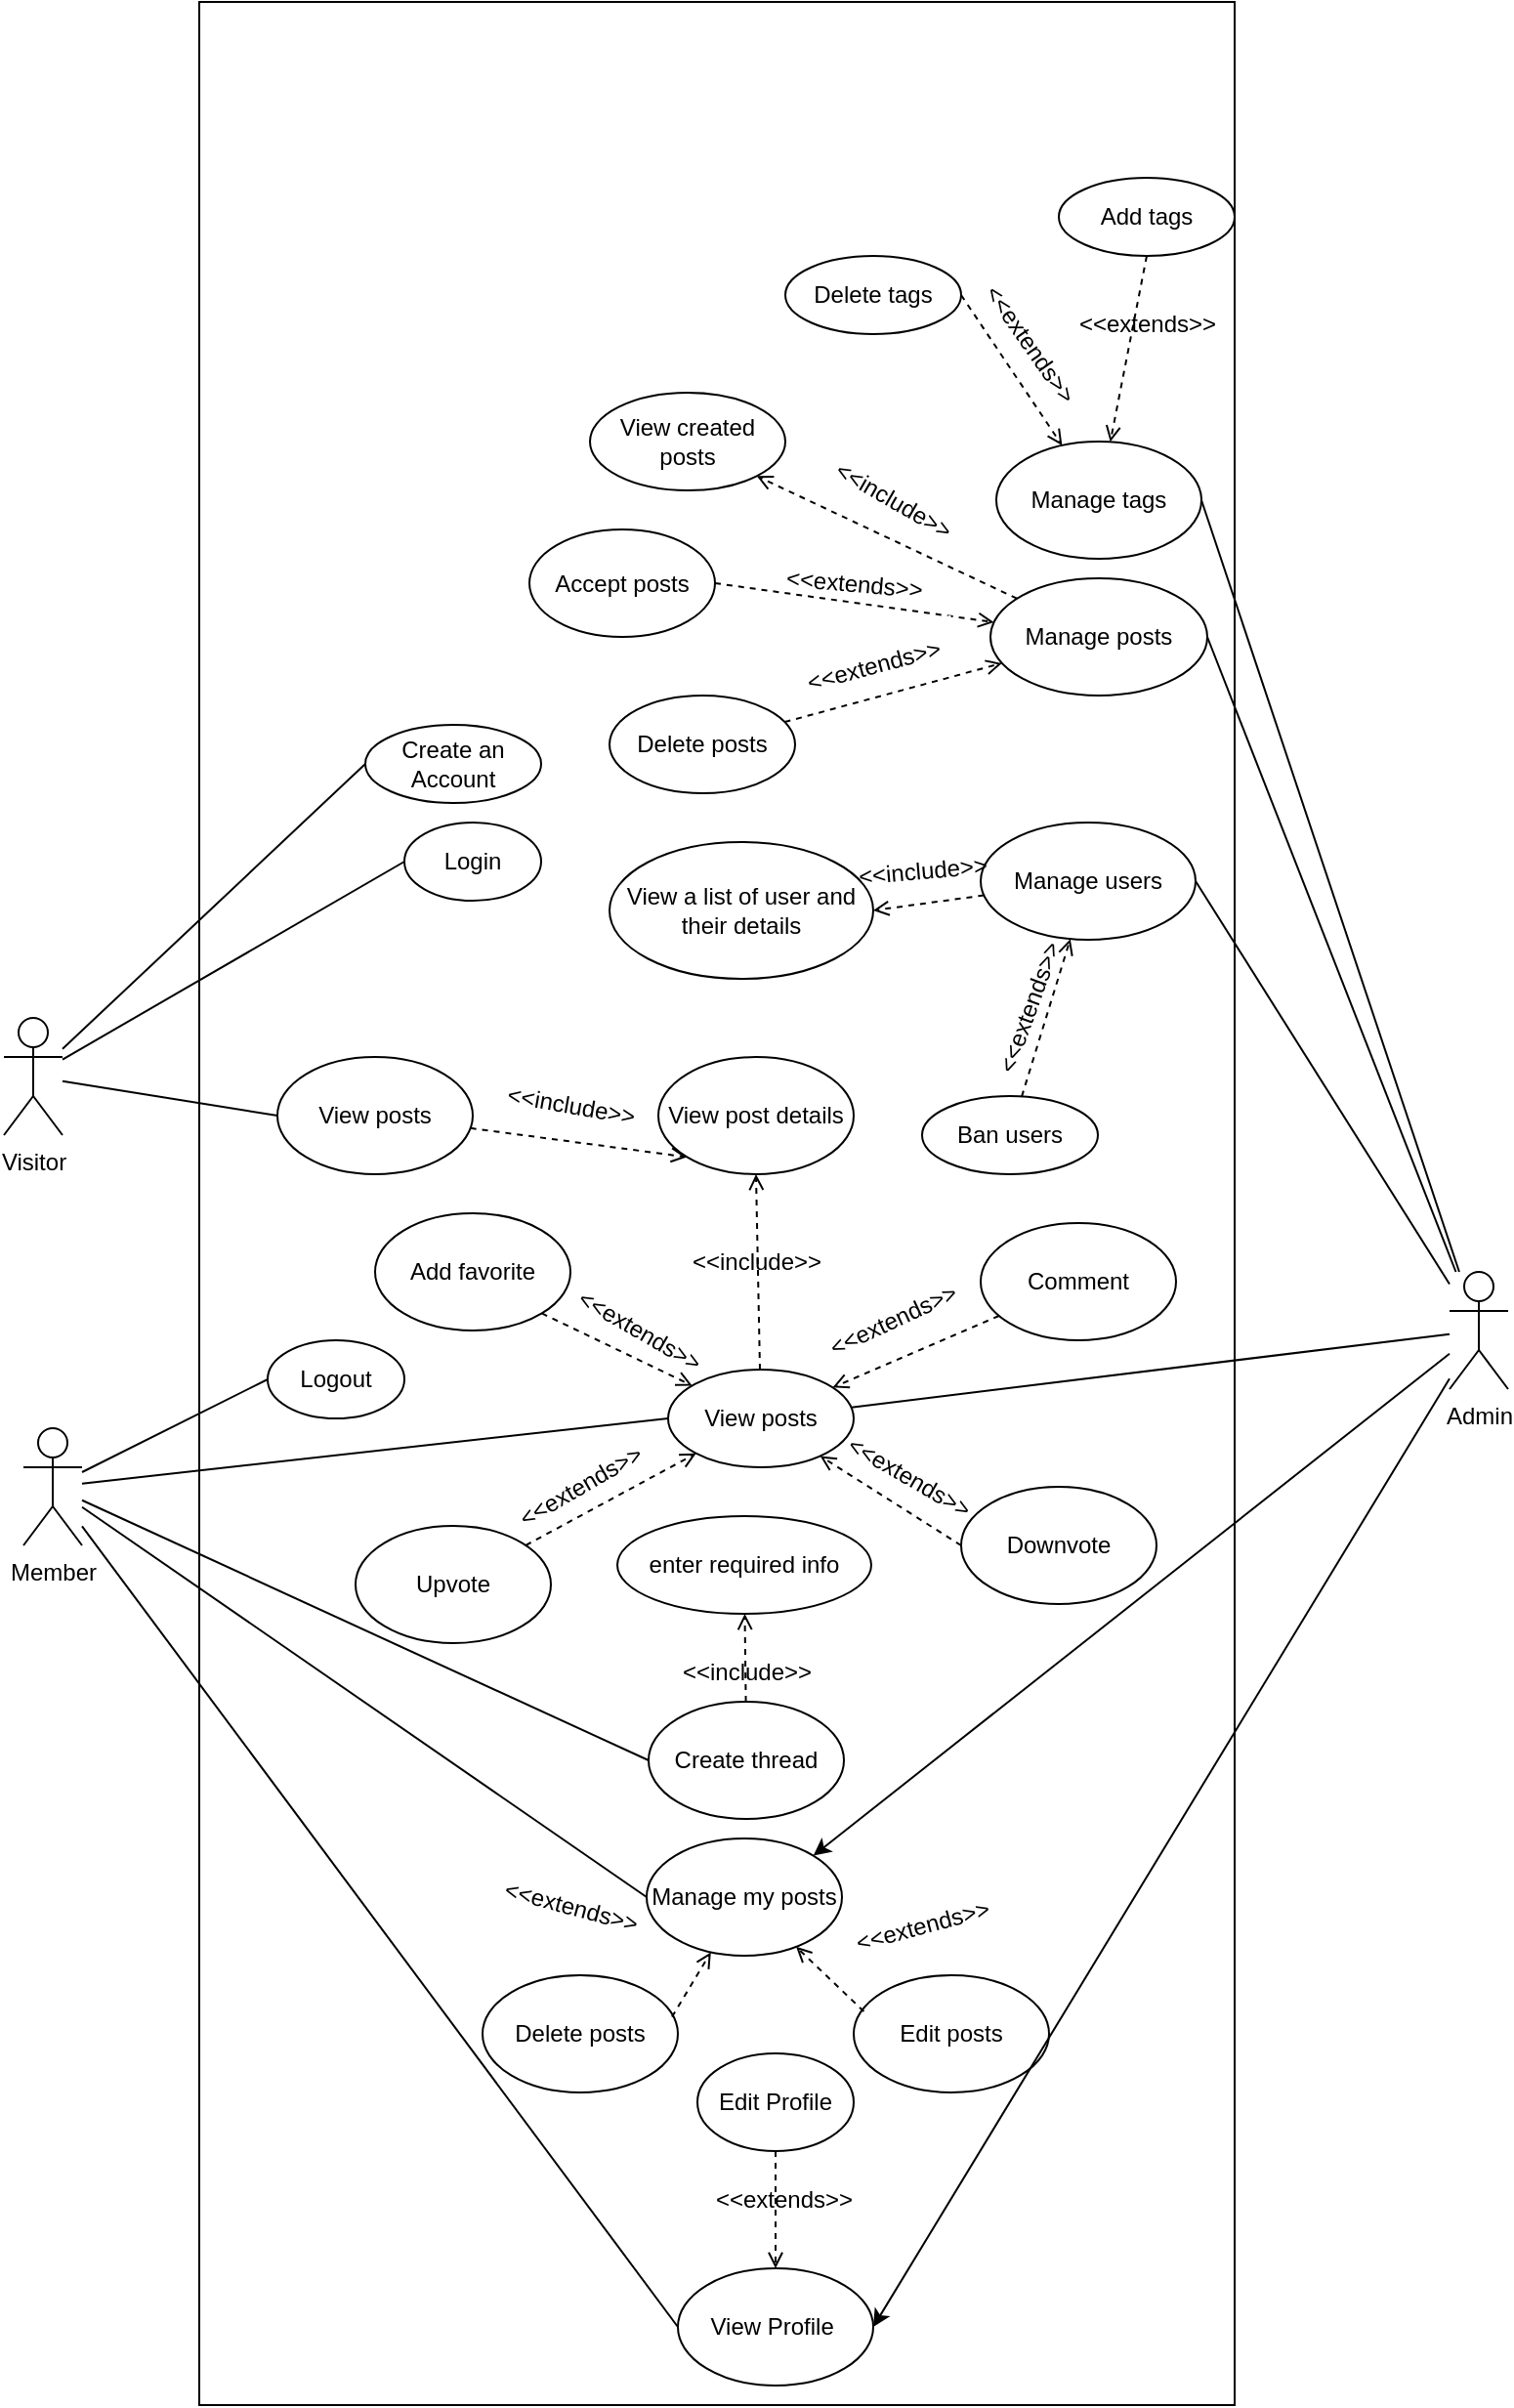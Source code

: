 <mxfile version="24.8.0">
  <diagram name="Trang-1" id="h1iMuyx2vo7tg9_zRuOv">
    <mxGraphModel dx="1655" dy="2060" grid="1" gridSize="10" guides="1" tooltips="1" connect="1" arrows="1" fold="1" page="1" pageScale="1" pageWidth="827" pageHeight="1169" math="0" shadow="0">
      <root>
        <mxCell id="0" />
        <mxCell id="1" parent="0" />
        <mxCell id="LnjJ8S02E94sQUpCKak5-77" value="" style="rounded=0;whiteSpace=wrap;html=1;movable=1;resizable=1;rotatable=1;deletable=1;editable=1;locked=0;connectable=1;" parent="1" vertex="1">
          <mxGeometry x="150" y="-100" width="530" height="1230" as="geometry" />
        </mxCell>
        <mxCell id="LnjJ8S02E94sQUpCKak5-37" style="rounded=0;orthogonalLoop=1;jettySize=auto;html=1;entryX=0;entryY=0.5;entryDx=0;entryDy=0;endArrow=none;endFill=0;" parent="1" source="LnjJ8S02E94sQUpCKak5-1" target="LnjJ8S02E94sQUpCKak5-3" edge="1">
          <mxGeometry relative="1" as="geometry" />
        </mxCell>
        <mxCell id="LnjJ8S02E94sQUpCKak5-38" style="rounded=0;orthogonalLoop=1;jettySize=auto;html=1;entryX=0;entryY=0.5;entryDx=0;entryDy=0;endArrow=none;endFill=0;" parent="1" source="LnjJ8S02E94sQUpCKak5-1" target="LnjJ8S02E94sQUpCKak5-4" edge="1">
          <mxGeometry relative="1" as="geometry" />
        </mxCell>
        <mxCell id="LnjJ8S02E94sQUpCKak5-39" style="rounded=0;orthogonalLoop=1;jettySize=auto;html=1;entryX=0;entryY=0.5;entryDx=0;entryDy=0;endArrow=none;endFill=0;" parent="1" source="LnjJ8S02E94sQUpCKak5-1" target="LnjJ8S02E94sQUpCKak5-2" edge="1">
          <mxGeometry relative="1" as="geometry" />
        </mxCell>
        <mxCell id="LnjJ8S02E94sQUpCKak5-1" value="Visitor" style="shape=umlActor;verticalLabelPosition=bottom;verticalAlign=top;html=1;outlineConnect=0;" parent="1" vertex="1">
          <mxGeometry x="50" y="420" width="30" height="60" as="geometry" />
        </mxCell>
        <mxCell id="LnjJ8S02E94sQUpCKak5-2" value="Create an Account" style="ellipse;whiteSpace=wrap;html=1;" parent="1" vertex="1">
          <mxGeometry x="235" y="270" width="90" height="40" as="geometry" />
        </mxCell>
        <mxCell id="LnjJ8S02E94sQUpCKak5-3" value="Login" style="ellipse;whiteSpace=wrap;html=1;" parent="1" vertex="1">
          <mxGeometry x="255" y="320" width="70" height="40" as="geometry" />
        </mxCell>
        <mxCell id="LnjJ8S02E94sQUpCKak5-45" style="rounded=0;orthogonalLoop=1;jettySize=auto;html=1;entryX=0;entryY=1;entryDx=0;entryDy=0;endArrow=open;endFill=0;dashed=1;" parent="1" source="LnjJ8S02E94sQUpCKak5-4" target="LnjJ8S02E94sQUpCKak5-18" edge="1">
          <mxGeometry relative="1" as="geometry" />
        </mxCell>
        <mxCell id="LnjJ8S02E94sQUpCKak5-4" value="View posts" style="ellipse;whiteSpace=wrap;html=1;" parent="1" vertex="1">
          <mxGeometry x="190" y="440" width="100" height="60" as="geometry" />
        </mxCell>
        <mxCell id="LnjJ8S02E94sQUpCKak5-5" value="Add favorite" style="ellipse;whiteSpace=wrap;html=1;" parent="1" vertex="1">
          <mxGeometry x="240" y="520" width="100" height="60" as="geometry" />
        </mxCell>
        <mxCell id="LnjJ8S02E94sQUpCKak5-10" value="Comment" style="ellipse;whiteSpace=wrap;html=1;" parent="1" vertex="1">
          <mxGeometry x="550" y="525" width="100" height="60" as="geometry" />
        </mxCell>
        <mxCell id="LnjJ8S02E94sQUpCKak5-11" value="Upvote" style="ellipse;whiteSpace=wrap;html=1;" parent="1" vertex="1">
          <mxGeometry x="230" y="680" width="100" height="60" as="geometry" />
        </mxCell>
        <mxCell id="LnjJ8S02E94sQUpCKak5-48" style="rounded=0;orthogonalLoop=1;jettySize=auto;html=1;endArrow=open;endFill=0;dashed=1;" parent="1" source="LnjJ8S02E94sQUpCKak5-12" target="LnjJ8S02E94sQUpCKak5-13" edge="1">
          <mxGeometry relative="1" as="geometry" />
        </mxCell>
        <mxCell id="LnjJ8S02E94sQUpCKak5-12" value="Create thread" style="ellipse;whiteSpace=wrap;html=1;" parent="1" vertex="1">
          <mxGeometry x="380" y="770" width="100" height="60" as="geometry" />
        </mxCell>
        <mxCell id="LnjJ8S02E94sQUpCKak5-13" value="enter required info" style="ellipse;whiteSpace=wrap;html=1;" parent="1" vertex="1">
          <mxGeometry x="364" y="675" width="130" height="50" as="geometry" />
        </mxCell>
        <mxCell id="LnjJ8S02E94sQUpCKak5-14" value="Delete posts" style="ellipse;whiteSpace=wrap;html=1;" parent="1" vertex="1">
          <mxGeometry x="295" y="910" width="100" height="60" as="geometry" />
        </mxCell>
        <mxCell id="LnjJ8S02E94sQUpCKak5-15" value="Edit posts" style="ellipse;whiteSpace=wrap;html=1;" parent="1" vertex="1">
          <mxGeometry x="485" y="910" width="100" height="60" as="geometry" />
        </mxCell>
        <mxCell id="LnjJ8S02E94sQUpCKak5-28" style="rounded=0;orthogonalLoop=1;jettySize=auto;html=1;endArrow=open;endFill=0;dashed=1;exitX=1;exitY=1;exitDx=0;exitDy=0;" parent="1" source="LnjJ8S02E94sQUpCKak5-5" target="LnjJ8S02E94sQUpCKak5-17" edge="1">
          <mxGeometry relative="1" as="geometry" />
        </mxCell>
        <mxCell id="LnjJ8S02E94sQUpCKak5-29" style="rounded=0;orthogonalLoop=1;jettySize=auto;html=1;endArrow=open;endFill=0;dashed=1;" parent="1" source="LnjJ8S02E94sQUpCKak5-10" target="LnjJ8S02E94sQUpCKak5-17" edge="1">
          <mxGeometry relative="1" as="geometry" />
        </mxCell>
        <mxCell id="LnjJ8S02E94sQUpCKak5-30" style="rounded=0;orthogonalLoop=1;jettySize=auto;html=1;endArrow=open;endFill=0;dashed=1;" parent="1" source="LnjJ8S02E94sQUpCKak5-11" target="LnjJ8S02E94sQUpCKak5-17" edge="1">
          <mxGeometry relative="1" as="geometry" />
        </mxCell>
        <mxCell id="LnjJ8S02E94sQUpCKak5-47" style="rounded=0;orthogonalLoop=1;jettySize=auto;html=1;endArrow=open;endFill=0;dashed=1;exitX=0;exitY=0.5;exitDx=0;exitDy=0;" parent="1" source="LnjJ8S02E94sQUpCKak5-31" target="LnjJ8S02E94sQUpCKak5-17" edge="1">
          <mxGeometry relative="1" as="geometry" />
        </mxCell>
        <mxCell id="LnjJ8S02E94sQUpCKak5-59" style="rounded=0;orthogonalLoop=1;jettySize=auto;html=1;entryX=0.5;entryY=1;entryDx=0;entryDy=0;dashed=1;endArrow=open;endFill=0;" parent="1" source="LnjJ8S02E94sQUpCKak5-17" target="LnjJ8S02E94sQUpCKak5-18" edge="1">
          <mxGeometry relative="1" as="geometry" />
        </mxCell>
        <mxCell id="LnjJ8S02E94sQUpCKak5-17" value="View posts" style="ellipse;whiteSpace=wrap;html=1;" parent="1" vertex="1">
          <mxGeometry x="390" y="600" width="95" height="50" as="geometry" />
        </mxCell>
        <mxCell id="LnjJ8S02E94sQUpCKak5-18" value="View post details" style="ellipse;whiteSpace=wrap;html=1;" parent="1" vertex="1">
          <mxGeometry x="385" y="440" width="100" height="60" as="geometry" />
        </mxCell>
        <mxCell id="LnjJ8S02E94sQUpCKak5-40" style="rounded=0;orthogonalLoop=1;jettySize=auto;html=1;entryX=0;entryY=0.5;entryDx=0;entryDy=0;endArrow=none;endFill=0;" parent="1" source="LnjJ8S02E94sQUpCKak5-19" target="LnjJ8S02E94sQUpCKak5-27" edge="1">
          <mxGeometry relative="1" as="geometry" />
        </mxCell>
        <mxCell id="LnjJ8S02E94sQUpCKak5-42" style="rounded=0;orthogonalLoop=1;jettySize=auto;html=1;entryX=0;entryY=0.5;entryDx=0;entryDy=0;endArrow=none;endFill=0;" parent="1" source="LnjJ8S02E94sQUpCKak5-19" target="LnjJ8S02E94sQUpCKak5-12" edge="1">
          <mxGeometry relative="1" as="geometry" />
        </mxCell>
        <mxCell id="LnjJ8S02E94sQUpCKak5-43" style="rounded=0;orthogonalLoop=1;jettySize=auto;html=1;entryX=0;entryY=0.5;entryDx=0;entryDy=0;endArrow=none;endFill=0;" parent="1" source="LnjJ8S02E94sQUpCKak5-19" target="LnjJ8S02E94sQUpCKak5-32" edge="1">
          <mxGeometry relative="1" as="geometry" />
        </mxCell>
        <mxCell id="LnjJ8S02E94sQUpCKak5-44" style="rounded=0;orthogonalLoop=1;jettySize=auto;html=1;entryX=0;entryY=0.5;entryDx=0;entryDy=0;endArrow=none;endFill=0;" parent="1" source="LnjJ8S02E94sQUpCKak5-19" target="LnjJ8S02E94sQUpCKak5-34" edge="1">
          <mxGeometry relative="1" as="geometry" />
        </mxCell>
        <mxCell id="LnjJ8S02E94sQUpCKak5-19" value="Member" style="shape=umlActor;verticalLabelPosition=bottom;verticalAlign=top;html=1;outlineConnect=0;" parent="1" vertex="1">
          <mxGeometry x="60" y="630" width="30" height="60" as="geometry" />
        </mxCell>
        <mxCell id="LnjJ8S02E94sQUpCKak5-27" value="Logout" style="ellipse;whiteSpace=wrap;html=1;" parent="1" vertex="1">
          <mxGeometry x="185" y="585" width="70" height="40" as="geometry" />
        </mxCell>
        <mxCell id="LnjJ8S02E94sQUpCKak5-31" value="Downvote" style="ellipse;whiteSpace=wrap;html=1;" parent="1" vertex="1">
          <mxGeometry x="540" y="660" width="100" height="60" as="geometry" />
        </mxCell>
        <mxCell id="LnjJ8S02E94sQUpCKak5-52" style="rounded=0;orthogonalLoop=1;jettySize=auto;html=1;endArrow=open;endFill=0;dashed=1;exitX=0.97;exitY=0.355;exitDx=0;exitDy=0;exitPerimeter=0;" parent="1" source="LnjJ8S02E94sQUpCKak5-14" target="LnjJ8S02E94sQUpCKak5-32" edge="1">
          <mxGeometry relative="1" as="geometry" />
        </mxCell>
        <mxCell id="LnjJ8S02E94sQUpCKak5-32" value="Manage my posts" style="ellipse;whiteSpace=wrap;html=1;" parent="1" vertex="1">
          <mxGeometry x="379" y="840" width="100" height="60" as="geometry" />
        </mxCell>
        <mxCell id="LnjJ8S02E94sQUpCKak5-53" style="rounded=0;orthogonalLoop=1;jettySize=auto;html=1;endArrow=open;endFill=0;dashed=1;exitX=0.5;exitY=1;exitDx=0;exitDy=0;" parent="1" source="LnjJ8S02E94sQUpCKak5-36" target="LnjJ8S02E94sQUpCKak5-34" edge="1">
          <mxGeometry relative="1" as="geometry" />
        </mxCell>
        <mxCell id="LnjJ8S02E94sQUpCKak5-36" value="Edit Profile" style="ellipse;whiteSpace=wrap;html=1;" parent="1" vertex="1">
          <mxGeometry x="405" y="950" width="80" height="50" as="geometry" />
        </mxCell>
        <mxCell id="LnjJ8S02E94sQUpCKak5-54" value="&amp;lt;&amp;lt;include&amp;gt;&amp;gt;" style="text;html=1;align=center;verticalAlign=middle;resizable=0;points=[];autosize=1;strokeColor=none;fillColor=none;rotation=10;" parent="1" vertex="1">
          <mxGeometry x="295" y="450" width="90" height="30" as="geometry" />
        </mxCell>
        <mxCell id="TxDwH6RKPVz5ejtsAX8L-1" style="rounded=0;orthogonalLoop=1;jettySize=auto;html=1;entryX=1;entryY=0.5;entryDx=0;entryDy=0;endArrow=none;endFill=0;" edge="1" parent="1" source="BU2_-BXgg7wCJHALMrLG-1" target="BU2_-BXgg7wCJHALMrLG-5">
          <mxGeometry relative="1" as="geometry" />
        </mxCell>
        <mxCell id="TxDwH6RKPVz5ejtsAX8L-2" style="rounded=0;orthogonalLoop=1;jettySize=auto;html=1;entryX=1;entryY=0.5;entryDx=0;entryDy=0;endArrow=none;endFill=0;" edge="1" parent="1" source="BU2_-BXgg7wCJHALMrLG-1" target="BU2_-BXgg7wCJHALMrLG-2">
          <mxGeometry relative="1" as="geometry" />
        </mxCell>
        <mxCell id="TxDwH6RKPVz5ejtsAX8L-3" style="rounded=0;orthogonalLoop=1;jettySize=auto;html=1;entryX=1;entryY=0.5;entryDx=0;entryDy=0;endArrow=none;endFill=0;" edge="1" parent="1" source="BU2_-BXgg7wCJHALMrLG-1" target="BU2_-BXgg7wCJHALMrLG-3">
          <mxGeometry relative="1" as="geometry" />
        </mxCell>
        <mxCell id="TxDwH6RKPVz5ejtsAX8L-26" style="rounded=0;orthogonalLoop=1;jettySize=auto;html=1;entryX=1;entryY=0;entryDx=0;entryDy=0;" edge="1" parent="1" source="BU2_-BXgg7wCJHALMrLG-1" target="LnjJ8S02E94sQUpCKak5-32">
          <mxGeometry relative="1" as="geometry" />
        </mxCell>
        <mxCell id="TxDwH6RKPVz5ejtsAX8L-27" style="rounded=0;orthogonalLoop=1;jettySize=auto;html=1;entryX=1;entryY=0.5;entryDx=0;entryDy=0;" edge="1" parent="1" source="BU2_-BXgg7wCJHALMrLG-1" target="LnjJ8S02E94sQUpCKak5-34">
          <mxGeometry relative="1" as="geometry" />
        </mxCell>
        <mxCell id="BU2_-BXgg7wCJHALMrLG-1" value="Admin" style="shape=umlActor;verticalLabelPosition=bottom;verticalAlign=top;html=1;outlineConnect=0;" parent="1" vertex="1">
          <mxGeometry x="790" y="550" width="30" height="60" as="geometry" />
        </mxCell>
        <mxCell id="TxDwH6RKPVz5ejtsAX8L-6" style="rounded=0;orthogonalLoop=1;jettySize=auto;html=1;entryX=1;entryY=1;entryDx=0;entryDy=0;dashed=1;endArrow=open;endFill=0;" edge="1" parent="1" source="BU2_-BXgg7wCJHALMrLG-2" target="BU2_-BXgg7wCJHALMrLG-12">
          <mxGeometry relative="1" as="geometry" />
        </mxCell>
        <mxCell id="TxDwH6RKPVz5ejtsAX8L-7" style="rounded=0;orthogonalLoop=1;jettySize=auto;html=1;dashed=1;endArrow=open;endFill=0;exitX=1;exitY=0.5;exitDx=0;exitDy=0;" edge="1" parent="1" source="BU2_-BXgg7wCJHALMrLG-13" target="BU2_-BXgg7wCJHALMrLG-2">
          <mxGeometry relative="1" as="geometry" />
        </mxCell>
        <mxCell id="TxDwH6RKPVz5ejtsAX8L-8" style="rounded=0;orthogonalLoop=1;jettySize=auto;html=1;dashed=1;endArrow=open;endFill=0;" edge="1" parent="1" source="BU2_-BXgg7wCJHALMrLG-6" target="BU2_-BXgg7wCJHALMrLG-2">
          <mxGeometry relative="1" as="geometry" />
        </mxCell>
        <mxCell id="BU2_-BXgg7wCJHALMrLG-2" value="Manage posts" style="ellipse;whiteSpace=wrap;html=1;" parent="1" vertex="1">
          <mxGeometry x="555" y="195" width="111" height="60" as="geometry" />
        </mxCell>
        <mxCell id="TxDwH6RKPVz5ejtsAX8L-9" style="rounded=0;orthogonalLoop=1;jettySize=auto;html=1;entryX=1;entryY=0.5;entryDx=0;entryDy=0;dashed=1;endArrow=open;endFill=0;" edge="1" parent="1" source="BU2_-BXgg7wCJHALMrLG-3" target="BU2_-BXgg7wCJHALMrLG-14">
          <mxGeometry relative="1" as="geometry" />
        </mxCell>
        <mxCell id="TxDwH6RKPVz5ejtsAX8L-10" style="rounded=0;orthogonalLoop=1;jettySize=auto;html=1;dashed=1;endArrow=open;endFill=0;" edge="1" parent="1" source="BU2_-BXgg7wCJHALMrLG-11" target="BU2_-BXgg7wCJHALMrLG-3">
          <mxGeometry relative="1" as="geometry" />
        </mxCell>
        <mxCell id="BU2_-BXgg7wCJHALMrLG-3" value="Manage users" style="ellipse;whiteSpace=wrap;html=1;" parent="1" vertex="1">
          <mxGeometry x="550" y="320" width="110" height="60" as="geometry" />
        </mxCell>
        <mxCell id="TxDwH6RKPVz5ejtsAX8L-4" style="rounded=0;orthogonalLoop=1;jettySize=auto;html=1;dashed=1;endArrow=open;endFill=0;exitX=0.5;exitY=1;exitDx=0;exitDy=0;" edge="1" parent="1" source="BU2_-BXgg7wCJHALMrLG-9" target="BU2_-BXgg7wCJHALMrLG-5">
          <mxGeometry relative="1" as="geometry" />
        </mxCell>
        <mxCell id="TxDwH6RKPVz5ejtsAX8L-5" style="rounded=0;orthogonalLoop=1;jettySize=auto;html=1;dashed=1;endArrow=open;endFill=0;exitX=1;exitY=0.5;exitDx=0;exitDy=0;" edge="1" parent="1" source="BU2_-BXgg7wCJHALMrLG-10" target="BU2_-BXgg7wCJHALMrLG-5">
          <mxGeometry relative="1" as="geometry" />
        </mxCell>
        <mxCell id="BU2_-BXgg7wCJHALMrLG-5" value="Manage tags" style="ellipse;whiteSpace=wrap;html=1;" parent="1" vertex="1">
          <mxGeometry x="558" y="125" width="105" height="60" as="geometry" />
        </mxCell>
        <mxCell id="BU2_-BXgg7wCJHALMrLG-6" value="Delete posts" style="ellipse;whiteSpace=wrap;html=1;" parent="1" vertex="1">
          <mxGeometry x="360" y="255" width="95" height="50" as="geometry" />
        </mxCell>
        <mxCell id="BU2_-BXgg7wCJHALMrLG-9" value="Add tags" style="ellipse;whiteSpace=wrap;html=1;" parent="1" vertex="1">
          <mxGeometry x="590" y="-10" width="90" height="40" as="geometry" />
        </mxCell>
        <mxCell id="BU2_-BXgg7wCJHALMrLG-10" value="Delete tags" style="ellipse;whiteSpace=wrap;html=1;" parent="1" vertex="1">
          <mxGeometry x="450" y="30" width="90" height="40" as="geometry" />
        </mxCell>
        <mxCell id="BU2_-BXgg7wCJHALMrLG-11" value="Ban users" style="ellipse;whiteSpace=wrap;html=1;" parent="1" vertex="1">
          <mxGeometry x="520" y="460" width="90" height="40" as="geometry" />
        </mxCell>
        <mxCell id="BU2_-BXgg7wCJHALMrLG-12" value="View created posts" style="ellipse;whiteSpace=wrap;html=1;" parent="1" vertex="1">
          <mxGeometry x="350" y="100" width="100" height="50" as="geometry" />
        </mxCell>
        <mxCell id="BU2_-BXgg7wCJHALMrLG-13" value="Accept posts" style="ellipse;whiteSpace=wrap;html=1;" parent="1" vertex="1">
          <mxGeometry x="319" y="170" width="95" height="55" as="geometry" />
        </mxCell>
        <mxCell id="BU2_-BXgg7wCJHALMrLG-14" value="View a list of user and their details" style="ellipse;whiteSpace=wrap;html=1;" parent="1" vertex="1">
          <mxGeometry x="360" y="330" width="135" height="70" as="geometry" />
        </mxCell>
        <mxCell id="TxDwH6RKPVz5ejtsAX8L-11" value="&amp;lt;&amp;lt;extends&amp;gt;&amp;gt;" style="text;html=1;align=center;verticalAlign=middle;resizable=0;points=[];autosize=1;strokeColor=none;fillColor=none;rotation=55;" vertex="1" parent="1">
          <mxGeometry x="530" y="60" width="90" height="30" as="geometry" />
        </mxCell>
        <mxCell id="TxDwH6RKPVz5ejtsAX8L-13" value="&amp;lt;&amp;lt;include&amp;gt;&amp;gt;" style="text;html=1;align=center;verticalAlign=middle;resizable=0;points=[];autosize=1;strokeColor=none;fillColor=none;rotation=-5;" vertex="1" parent="1">
          <mxGeometry x="475" y="330" width="90" height="30" as="geometry" />
        </mxCell>
        <mxCell id="TxDwH6RKPVz5ejtsAX8L-14" value="&amp;lt;&amp;lt;extends&amp;gt;&amp;gt;" style="text;html=1;align=center;verticalAlign=middle;resizable=0;points=[];autosize=1;strokeColor=none;fillColor=default;rotation=-15;" vertex="1" parent="1">
          <mxGeometry x="450" y="225" width="90" height="30" as="geometry" />
        </mxCell>
        <mxCell id="TxDwH6RKPVz5ejtsAX8L-15" value="&amp;lt;&amp;lt;extends&amp;gt;&amp;gt;" style="text;html=1;align=center;verticalAlign=middle;resizable=0;points=[];autosize=1;strokeColor=none;fillColor=none;rotation=5;" vertex="1" parent="1">
          <mxGeometry x="440" y="182.5" width="90" height="30" as="geometry" />
        </mxCell>
        <mxCell id="TxDwH6RKPVz5ejtsAX8L-16" value="&amp;lt;&amp;lt;include&amp;gt;&amp;gt;" style="text;html=1;align=center;verticalAlign=middle;resizable=0;points=[];autosize=1;strokeColor=none;fillColor=none;rotation=30;" vertex="1" parent="1">
          <mxGeometry x="460" y="140" width="90" height="30" as="geometry" />
        </mxCell>
        <mxCell id="TxDwH6RKPVz5ejtsAX8L-19" value="&amp;lt;&amp;lt;extends&amp;gt;&amp;gt;" style="text;html=1;align=center;verticalAlign=middle;resizable=0;points=[];autosize=1;strokeColor=none;fillColor=none;rotation=-70;" vertex="1" parent="1">
          <mxGeometry x="530" y="400" width="90" height="30" as="geometry" />
        </mxCell>
        <mxCell id="TxDwH6RKPVz5ejtsAX8L-23" style="rounded=0;orthogonalLoop=1;jettySize=auto;html=1;endArrow=none;endFill=0;" edge="1" parent="1" source="BU2_-BXgg7wCJHALMrLG-1" target="LnjJ8S02E94sQUpCKak5-17">
          <mxGeometry relative="1" as="geometry">
            <mxPoint x="597.786" y="465.359" as="sourcePoint" />
          </mxGeometry>
        </mxCell>
        <mxCell id="TxDwH6RKPVz5ejtsAX8L-24" value="" style="rounded=0;orthogonalLoop=1;jettySize=auto;html=1;endArrow=open;endFill=0;dashed=1;exitX=0.052;exitY=0.309;exitDx=0;exitDy=0;exitPerimeter=0;" edge="1" parent="1" source="LnjJ8S02E94sQUpCKak5-15" target="LnjJ8S02E94sQUpCKak5-32">
          <mxGeometry relative="1" as="geometry">
            <mxPoint x="420" y="1112" as="sourcePoint" />
            <mxPoint x="402" y="900" as="targetPoint" />
          </mxGeometry>
        </mxCell>
        <mxCell id="LnjJ8S02E94sQUpCKak5-34" value="View Profile&amp;nbsp;" style="ellipse;whiteSpace=wrap;html=1;" parent="1" vertex="1">
          <mxGeometry x="395" y="1060" width="100" height="60" as="geometry" />
        </mxCell>
        <mxCell id="TxDwH6RKPVz5ejtsAX8L-33" value="&amp;lt;&amp;lt;extends&amp;gt;&amp;gt;" style="text;html=1;align=center;verticalAlign=middle;resizable=0;points=[];autosize=1;strokeColor=none;fillColor=none;rotation=0;" vertex="1" parent="1">
          <mxGeometry x="590" y="50" width="90" height="30" as="geometry" />
        </mxCell>
        <mxCell id="TxDwH6RKPVz5ejtsAX8L-34" value="&amp;lt;&amp;lt;include&amp;gt;&amp;gt;" style="text;html=1;align=center;verticalAlign=middle;resizable=0;points=[];autosize=1;strokeColor=none;fillColor=none;rotation=0;" vertex="1" parent="1">
          <mxGeometry x="390" y="530" width="90" height="30" as="geometry" />
        </mxCell>
        <mxCell id="TxDwH6RKPVz5ejtsAX8L-35" value="&amp;lt;&amp;lt;extends&amp;gt;&amp;gt;" style="text;html=1;align=center;verticalAlign=middle;resizable=0;points=[];autosize=1;strokeColor=none;fillColor=none;rotation=-25;" vertex="1" parent="1">
          <mxGeometry x="460" y="560" width="90" height="30" as="geometry" />
        </mxCell>
        <mxCell id="TxDwH6RKPVz5ejtsAX8L-36" value="&amp;lt;&amp;lt;extends&amp;gt;&amp;gt;" style="text;html=1;align=center;verticalAlign=middle;resizable=0;points=[];autosize=1;strokeColor=none;fillColor=none;rotation=30;" vertex="1" parent="1">
          <mxGeometry x="468" y="640" width="90" height="30" as="geometry" />
        </mxCell>
        <mxCell id="TxDwH6RKPVz5ejtsAX8L-38" value="" style="rounded=0;orthogonalLoop=1;jettySize=auto;html=1;entryX=0;entryY=0.5;entryDx=0;entryDy=0;endArrow=none;endFill=0;" edge="1" parent="1" source="LnjJ8S02E94sQUpCKak5-19" target="LnjJ8S02E94sQUpCKak5-17">
          <mxGeometry relative="1" as="geometry">
            <mxPoint x="90" y="659" as="sourcePoint" />
            <mxPoint x="380" y="643" as="targetPoint" />
          </mxGeometry>
        </mxCell>
        <mxCell id="TxDwH6RKPVz5ejtsAX8L-37" value="&amp;lt;&amp;lt;extends&amp;gt;&amp;gt;" style="text;html=1;align=center;verticalAlign=middle;resizable=0;points=[];autosize=1;strokeColor=none;fillColor=none;rotation=-30;" vertex="1" parent="1">
          <mxGeometry x="300" y="645" width="90" height="30" as="geometry" />
        </mxCell>
        <mxCell id="TxDwH6RKPVz5ejtsAX8L-39" value="&amp;lt;&amp;lt;extends&amp;gt;&amp;gt;" style="text;html=1;align=center;verticalAlign=middle;resizable=0;points=[];autosize=1;strokeColor=none;fillColor=none;rotation=30;" vertex="1" parent="1">
          <mxGeometry x="330" y="565" width="90" height="30" as="geometry" />
        </mxCell>
        <mxCell id="TxDwH6RKPVz5ejtsAX8L-41" value="&amp;lt;&amp;lt;include&amp;gt;&amp;gt;" style="text;html=1;align=center;verticalAlign=middle;resizable=0;points=[];autosize=1;strokeColor=none;fillColor=none;rotation=0;" vertex="1" parent="1">
          <mxGeometry x="385" y="740" width="90" height="30" as="geometry" />
        </mxCell>
        <mxCell id="TxDwH6RKPVz5ejtsAX8L-43" value="&amp;lt;&amp;lt;extends&amp;gt;&amp;gt;" style="text;html=1;align=center;verticalAlign=middle;resizable=0;points=[];autosize=1;strokeColor=none;fillColor=none;rotation=15;" vertex="1" parent="1">
          <mxGeometry x="295" y="860" width="90" height="30" as="geometry" />
        </mxCell>
        <mxCell id="TxDwH6RKPVz5ejtsAX8L-45" value="&amp;lt;&amp;lt;extends&amp;gt;&amp;gt;" style="text;html=1;align=center;verticalAlign=middle;resizable=0;points=[];autosize=1;strokeColor=none;fillColor=none;rotation=-15;" vertex="1" parent="1">
          <mxGeometry x="475" y="870" width="90" height="30" as="geometry" />
        </mxCell>
        <mxCell id="TxDwH6RKPVz5ejtsAX8L-46" value="&amp;lt;&amp;lt;extends&amp;gt;&amp;gt;" style="text;html=1;align=center;verticalAlign=middle;resizable=0;points=[];autosize=1;strokeColor=none;fillColor=none;rotation=0;" vertex="1" parent="1">
          <mxGeometry x="404" y="1010" width="90" height="30" as="geometry" />
        </mxCell>
      </root>
    </mxGraphModel>
  </diagram>
</mxfile>
